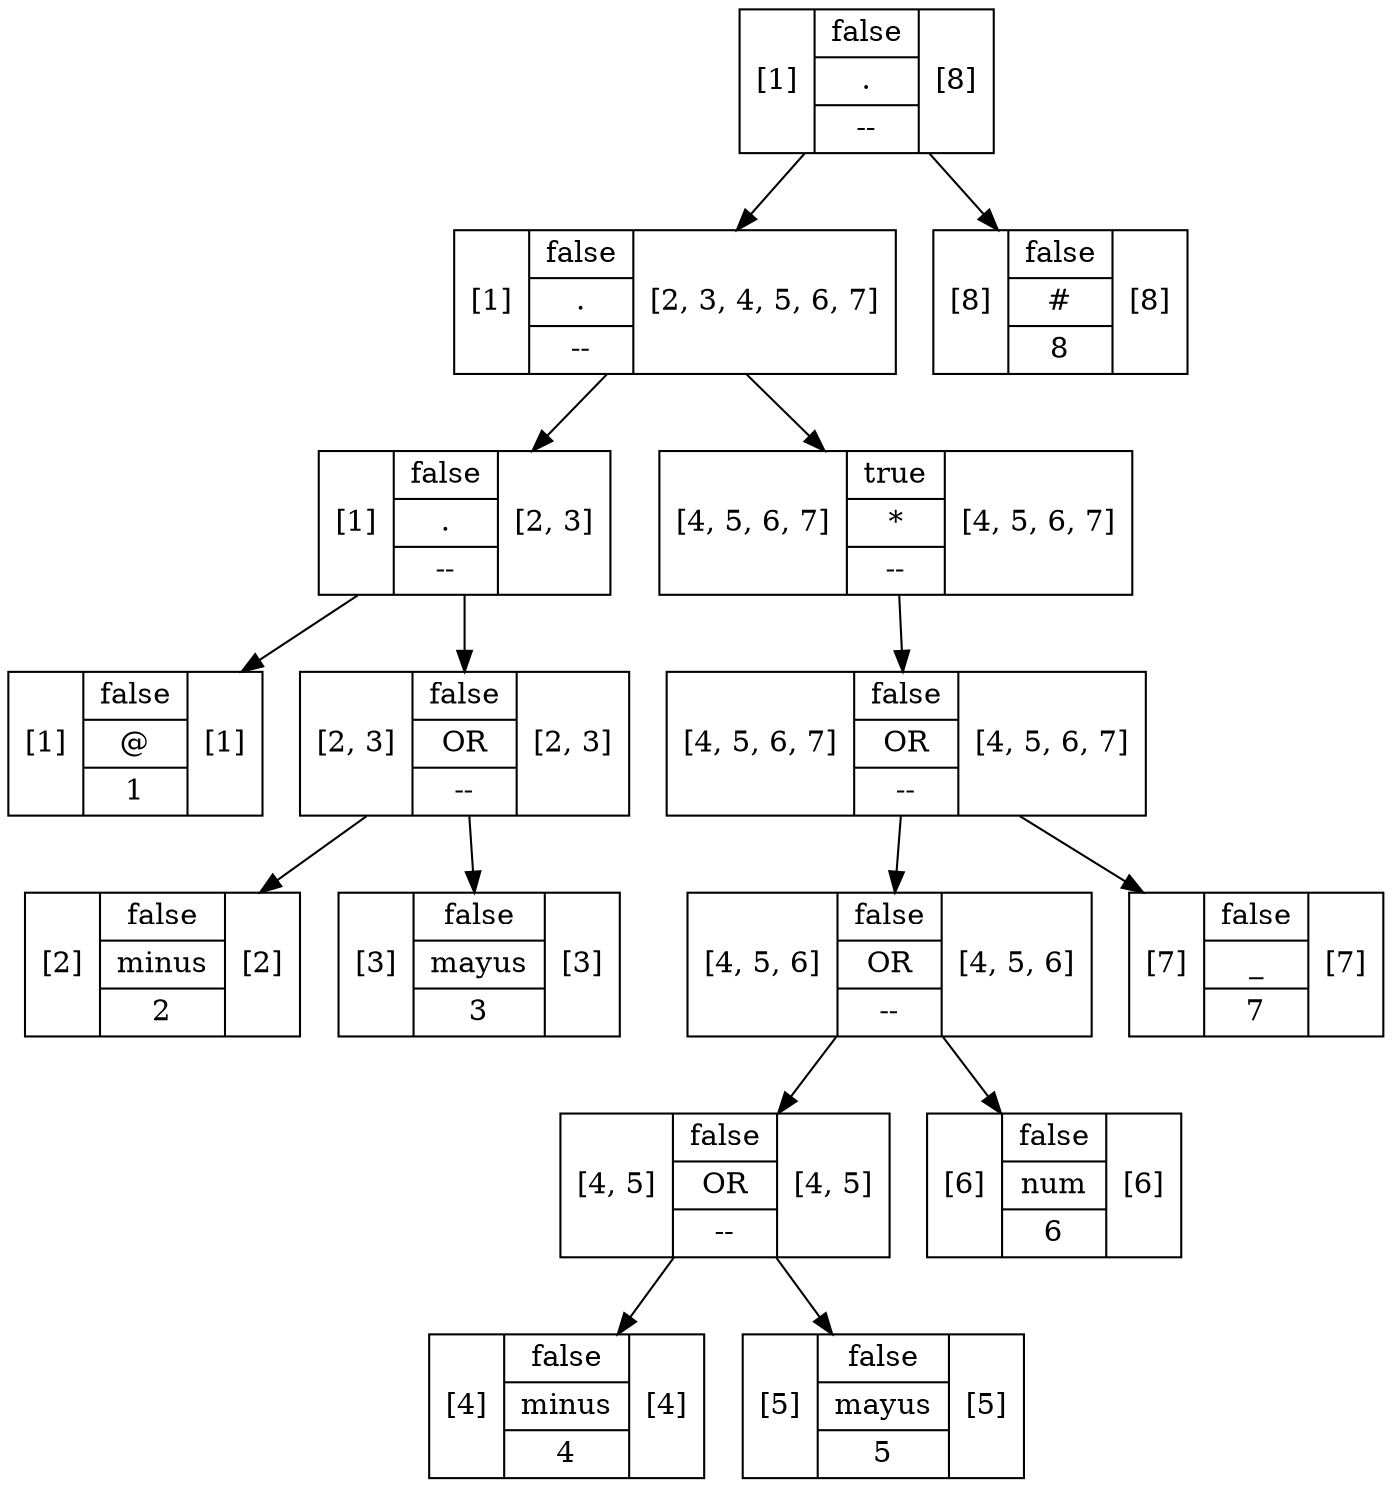 digraph G {
2060143667 [shape=record label="[1] |{ false | @ | 1 }| [1]"];
1124993908 [shape=record label="[2] |{ false | minus | 2 }| [2]"];
85953623 [shape=record label="[3] |{ false | mayus | 3 }| [3]"];
1875487703 [shape=record label="[2, 3] |{ false | OR | -- }| [2, 3]"];
1875487703 -> 1124993908
1875487703 -> 85953623
1338230985 [shape=record label="[1] |{ false | . | -- }| [2, 3]"];
1338230985 -> 2060143667
1338230985 -> 1875487703
2091204590 [shape=record label="[4] |{ false | minus | 4 }| [4]"];
86079769 [shape=record label="[5] |{ false | mayus | 5 }| [5]"];
655682937 [shape=record label="[4, 5] |{ false | OR | -- }| [4, 5]"];
655682937 -> 2091204590
655682937 -> 86079769
1992355026 [shape=record label="[6] |{ false | num | 6 }| [6]"];
600831915 [shape=record label="[4, 5, 6] |{ false | OR | -- }| [4, 5, 6]"];
600831915 -> 655682937
600831915 -> 1992355026
766028666 [shape=record label="[7] |{ false | _ | 7 }| [7]"];
760734867 [shape=record label="[4, 5, 6, 7] |{ false | OR | -- }| [4, 5, 6, 7]"];
760734867 -> 600831915
760734867 -> 766028666
1551907735 [shape=record label="[4, 5, 6, 7] |{ true | * | -- }| [4, 5, 6, 7]"];
1551907735 -> 760734867
11463939 [shape=record label="[1] |{ false | . | -- }| [2, 3, 4, 5, 6, 7]"];
11463939 -> 1338230985
11463939 -> 1551907735
1756718359 [shape=record label="[8] |{ false | # | 8 }| [8]"];
2052356078 [shape=record label="[1] |{ false | . | -- }| [8]"];
2052356078 -> 11463939
2052356078 -> 1756718359
}